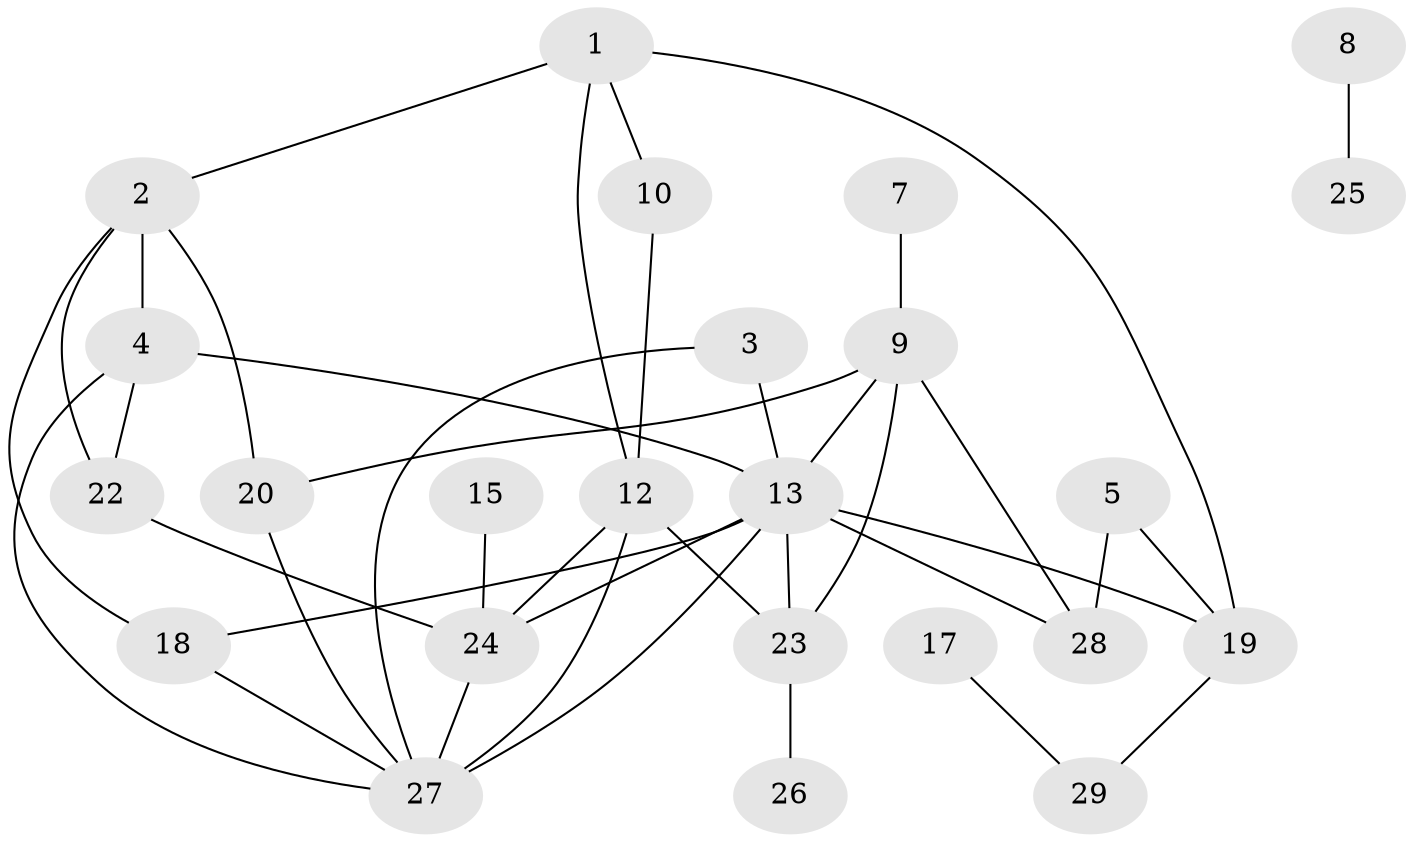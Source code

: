 // original degree distribution, {3: 0.22033898305084745, 5: 0.06779661016949153, 1: 0.2033898305084746, 0: 0.11864406779661017, 2: 0.23728813559322035, 6: 0.01694915254237288, 4: 0.11864406779661017, 7: 0.01694915254237288}
// Generated by graph-tools (version 1.1) at 2025/33/03/09/25 02:33:58]
// undirected, 24 vertices, 39 edges
graph export_dot {
graph [start="1"]
  node [color=gray90,style=filled];
  1;
  2;
  3;
  4;
  5;
  7;
  8;
  9;
  10;
  12;
  13;
  15;
  17;
  18;
  19;
  20;
  22;
  23;
  24;
  25;
  26;
  27;
  28;
  29;
  1 -- 2 [weight=1.0];
  1 -- 10 [weight=1.0];
  1 -- 12 [weight=1.0];
  1 -- 19 [weight=1.0];
  2 -- 4 [weight=1.0];
  2 -- 18 [weight=1.0];
  2 -- 20 [weight=1.0];
  2 -- 22 [weight=1.0];
  3 -- 13 [weight=1.0];
  3 -- 27 [weight=1.0];
  4 -- 13 [weight=1.0];
  4 -- 22 [weight=1.0];
  4 -- 27 [weight=1.0];
  5 -- 19 [weight=1.0];
  5 -- 28 [weight=1.0];
  7 -- 9 [weight=1.0];
  8 -- 25 [weight=1.0];
  9 -- 13 [weight=1.0];
  9 -- 20 [weight=1.0];
  9 -- 23 [weight=1.0];
  9 -- 28 [weight=1.0];
  10 -- 12 [weight=1.0];
  12 -- 23 [weight=1.0];
  12 -- 24 [weight=1.0];
  12 -- 27 [weight=1.0];
  13 -- 18 [weight=1.0];
  13 -- 19 [weight=1.0];
  13 -- 23 [weight=2.0];
  13 -- 24 [weight=1.0];
  13 -- 27 [weight=1.0];
  13 -- 28 [weight=1.0];
  15 -- 24 [weight=1.0];
  17 -- 29 [weight=1.0];
  18 -- 27 [weight=1.0];
  19 -- 29 [weight=1.0];
  20 -- 27 [weight=1.0];
  22 -- 24 [weight=1.0];
  23 -- 26 [weight=1.0];
  24 -- 27 [weight=2.0];
}
